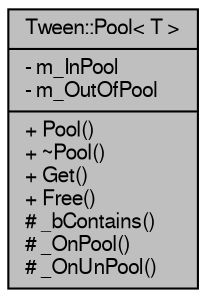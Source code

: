 digraph "Tween::Pool&lt; T &gt;"
{
  bgcolor="transparent";
  edge [fontname="FreeSans",fontsize="10",labelfontname="FreeSans",labelfontsize="10"];
  node [fontname="FreeSans",fontsize="10",shape=record];
  Node1 [label="{Tween::Pool\< T \>\n|- m_InPool\l- m_OutOfPool\l|+ Pool()\l+ ~Pool()\l+ Get()\l+ Free()\l# _bContains()\l# _OnPool()\l# _OnUnPool()\l}",height=0.2,width=0.4,color="black", fillcolor="grey75", style="filled" fontcolor="black"];
}
